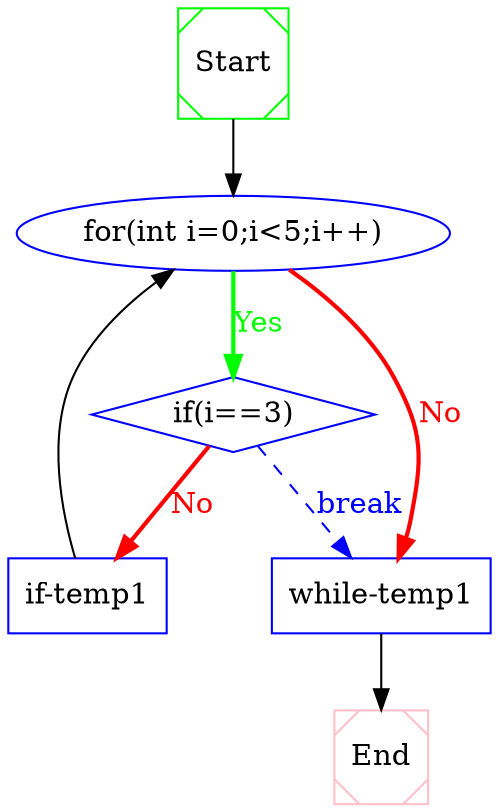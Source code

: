 digraph CFG {
 1  [shape = Msquare, color = green, label = "Start", ]
 2  [shape = ellipse, color = blue, label = "for(int i=0;i<5;i++)", ]
 3  [shape = diamond, color = blue, label = "if(i==3)", ]
 4  [shape = box, color = blue, label = "if-temp1", ]
 5  [shape = box, color = blue, label = "while-temp1", ]
 6  [shape = Msquare, color = pink, label = "End", ]
 1  ->  2  [style = solid, label="", fillcolor = black, color = black, fontcolor = black]

 2  ->  5  [style = bold, label="No", fillcolor = red, color = red, fontcolor = red]
 2  ->  3  [style = bold, label="Yes", fillcolor = green, color = green, fontcolor = green]

 3  ->  5  [style = dashed, label="break", fillcolor = blue, color = blue, fontcolor = blue]
 3  ->  4  [style = bold, label="No", fillcolor = red, color = red, fontcolor = red]

 4  ->  2  [style = solid, label="", fillcolor = black, color = black, fontcolor = black]

 5  ->  6  [style = solid, label="", fillcolor = black, color = black, fontcolor = black]


}